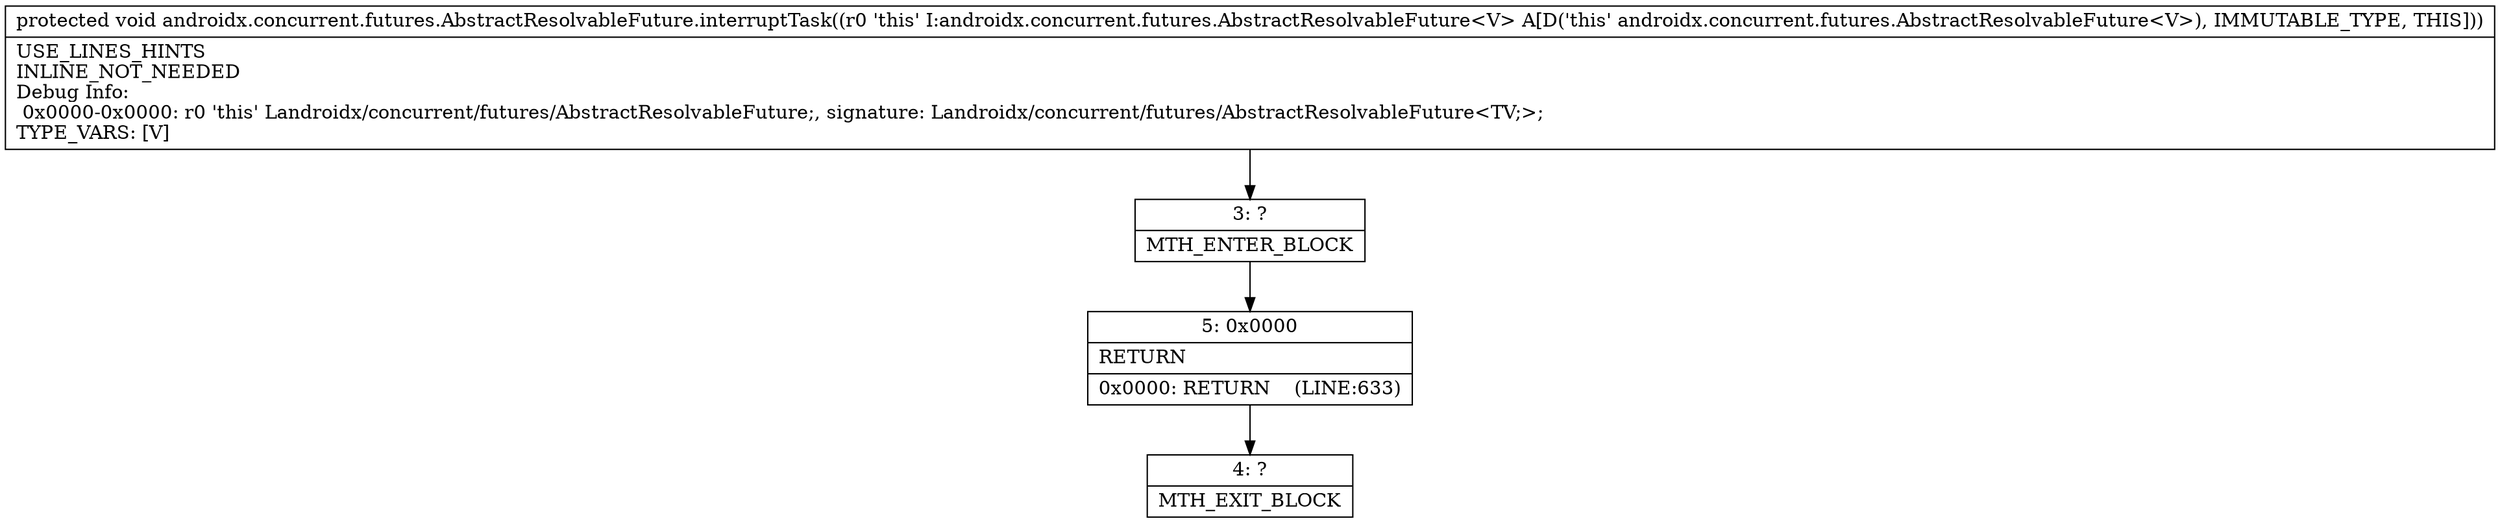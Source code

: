 digraph "CFG forandroidx.concurrent.futures.AbstractResolvableFuture.interruptTask()V" {
Node_3 [shape=record,label="{3\:\ ?|MTH_ENTER_BLOCK\l}"];
Node_5 [shape=record,label="{5\:\ 0x0000|RETURN\l|0x0000: RETURN    (LINE:633)\l}"];
Node_4 [shape=record,label="{4\:\ ?|MTH_EXIT_BLOCK\l}"];
MethodNode[shape=record,label="{protected void androidx.concurrent.futures.AbstractResolvableFuture.interruptTask((r0 'this' I:androidx.concurrent.futures.AbstractResolvableFuture\<V\> A[D('this' androidx.concurrent.futures.AbstractResolvableFuture\<V\>), IMMUTABLE_TYPE, THIS]))  | USE_LINES_HINTS\lINLINE_NOT_NEEDED\lDebug Info:\l  0x0000\-0x0000: r0 'this' Landroidx\/concurrent\/futures\/AbstractResolvableFuture;, signature: Landroidx\/concurrent\/futures\/AbstractResolvableFuture\<TV;\>;\lTYPE_VARS: [V]\l}"];
MethodNode -> Node_3;Node_3 -> Node_5;
Node_5 -> Node_4;
}

